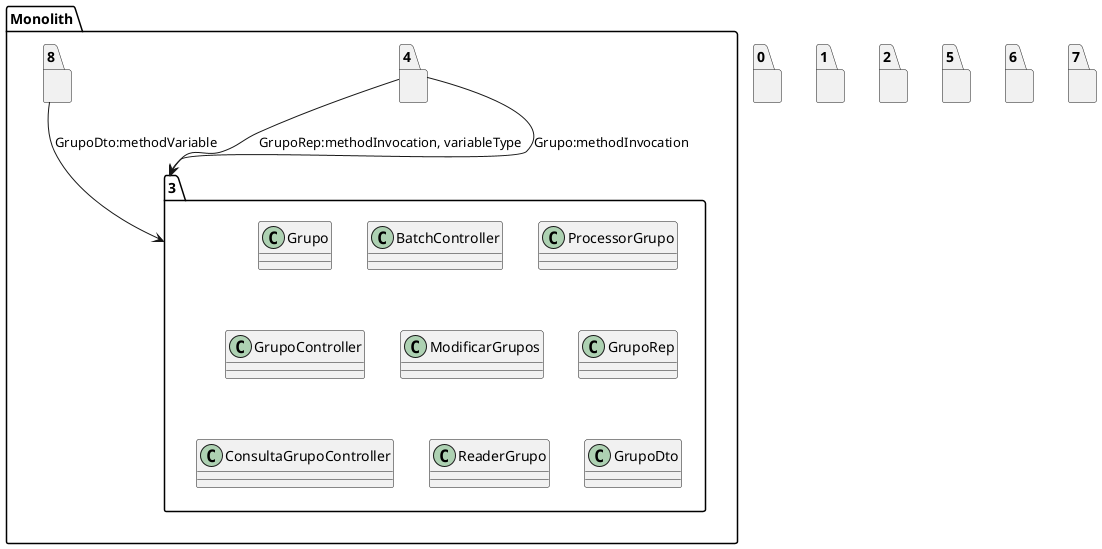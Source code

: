 @startuml
package "Monolith" {
package "3"{
class Grupo
class BatchController
class ProcessorGrupo
class GrupoController
class ModificarGrupos
class GrupoRep
class ConsultaGrupoController
class ReaderGrupo
class GrupoDto
}
package "4"{
}
package "8"{
}
}
package "0"{
}
package "1"{
}
package "2"{
}
package "5"{
}
package "6"{
}
package "7"{
}
"4"-->"3":GrupoRep:methodInvocation, variableType
"4"-->"3":Grupo:methodInvocation
"8"-->"3":GrupoDto:methodVariable
@enduml